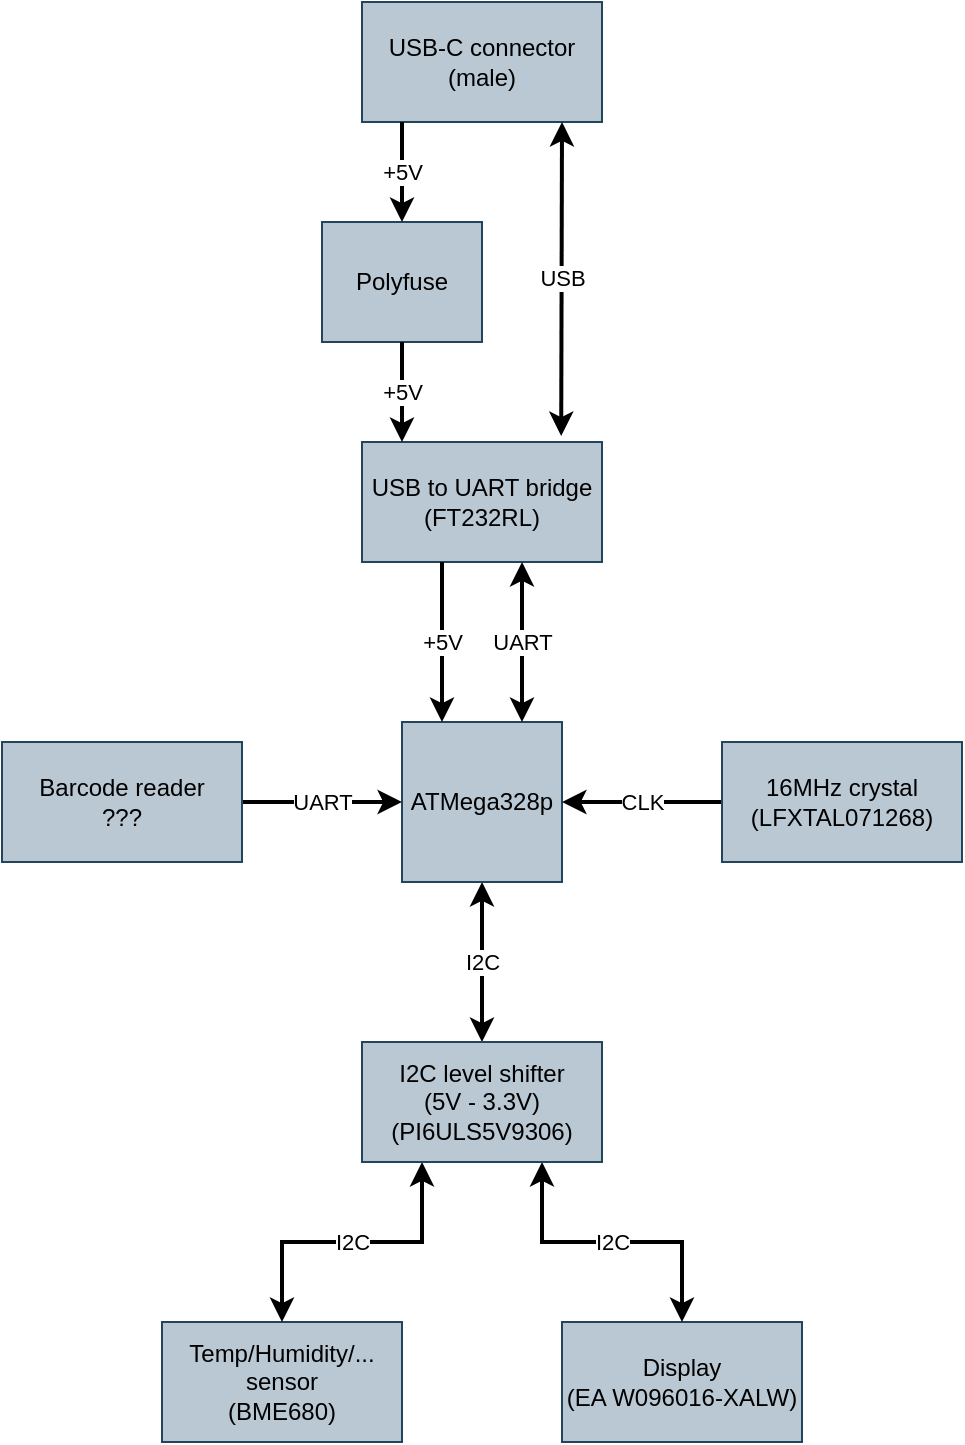 <mxfile version="20.8.20" type="device"><diagram name="Page-1" id="b-2SWCQ-DJqWMEEKV22X"><mxGraphModel dx="1050" dy="541" grid="1" gridSize="10" guides="1" tooltips="1" connect="1" arrows="1" fold="1" page="1" pageScale="1" pageWidth="850" pageHeight="1100" math="0" shadow="0"><root><mxCell id="0"/><mxCell id="1" parent="0"/><mxCell id="Fvl1jaqskRdCDuDoKpiO-5" value="I2C" style="edgeStyle=orthogonalEdgeStyle;rounded=0;orthogonalLoop=1;jettySize=auto;html=1;startArrow=classic;startFill=1;endArrow=classic;endFill=1;strokeWidth=2;" parent="1" source="pktKvAscEAZRkxxUJ6Ln-1" target="Fvl1jaqskRdCDuDoKpiO-4" edge="1"><mxGeometry relative="1" as="geometry"/></mxCell><mxCell id="pktKvAscEAZRkxxUJ6Ln-1" value="ATMega328p" style="whiteSpace=wrap;html=1;aspect=fixed;fillColor=#bac8d3;strokeColor=#23445d;" parent="1" vertex="1"><mxGeometry x="360" y="400" width="80" height="80" as="geometry"/></mxCell><mxCell id="pktKvAscEAZRkxxUJ6Ln-2" value="USB-C connector&lt;br&gt;(male)" style="rounded=0;whiteSpace=wrap;html=1;fillColor=#bac8d3;strokeColor=#23445d;" parent="1" vertex="1"><mxGeometry x="340" y="40" width="120" height="60" as="geometry"/></mxCell><mxCell id="pktKvAscEAZRkxxUJ6Ln-5" value="USB to UART bridge&lt;br&gt;(FT232RL)" style="rounded=0;whiteSpace=wrap;html=1;fillColor=#bac8d3;strokeColor=#23445d;" parent="1" vertex="1"><mxGeometry x="340" y="260" width="120" height="60" as="geometry"/></mxCell><mxCell id="pktKvAscEAZRkxxUJ6Ln-7" value="Polyfuse" style="rounded=0;whiteSpace=wrap;html=1;fillColor=#bac8d3;strokeColor=#23445d;" parent="1" vertex="1"><mxGeometry x="320" y="150" width="80" height="60" as="geometry"/></mxCell><mxCell id="pktKvAscEAZRkxxUJ6Ln-9" value="UART" style="endArrow=classic;html=1;rounded=0;entryX=0.75;entryY=0;entryDx=0;entryDy=0;startArrow=classic;startFill=1;strokeWidth=2;" parent="1" target="pktKvAscEAZRkxxUJ6Ln-1" edge="1"><mxGeometry width="50" height="50" relative="1" as="geometry"><mxPoint x="420" y="320" as="sourcePoint"/><mxPoint x="450" y="390" as="targetPoint"/></mxGeometry></mxCell><mxCell id="pktKvAscEAZRkxxUJ6Ln-10" value="+5V" style="endArrow=classic;html=1;rounded=0;entryX=0.75;entryY=0;entryDx=0;entryDy=0;strokeWidth=2;" parent="1" edge="1"><mxGeometry width="50" height="50" relative="1" as="geometry"><mxPoint x="380" y="320" as="sourcePoint"/><mxPoint x="380" y="400" as="targetPoint"/></mxGeometry></mxCell><mxCell id="pktKvAscEAZRkxxUJ6Ln-11" value="+5V" style="endArrow=classic;html=1;rounded=0;strokeWidth=2;" parent="1" edge="1"><mxGeometry width="50" height="50" relative="1" as="geometry"><mxPoint x="360" y="100" as="sourcePoint"/><mxPoint x="360" y="150" as="targetPoint"/></mxGeometry></mxCell><mxCell id="pktKvAscEAZRkxxUJ6Ln-15" value="+5V" style="endArrow=classic;html=1;rounded=0;strokeWidth=2;" parent="1" edge="1"><mxGeometry width="50" height="50" relative="1" as="geometry"><mxPoint x="360" y="210" as="sourcePoint"/><mxPoint x="360" y="260" as="targetPoint"/></mxGeometry></mxCell><mxCell id="pktKvAscEAZRkxxUJ6Ln-16" value="USB" style="endArrow=classic;html=1;rounded=0;entryX=0.83;entryY=-0.05;entryDx=0;entryDy=0;entryPerimeter=0;startArrow=classic;startFill=1;strokeWidth=2;" parent="1" target="pktKvAscEAZRkxxUJ6Ln-5" edge="1"><mxGeometry width="50" height="50" relative="1" as="geometry"><mxPoint x="440" y="100" as="sourcePoint"/><mxPoint x="440" y="180" as="targetPoint"/></mxGeometry></mxCell><mxCell id="pktKvAscEAZRkxxUJ6Ln-17" value="Temp/Humidity/... sensor&lt;br&gt;(BME680)" style="rounded=0;whiteSpace=wrap;html=1;fillColor=#bac8d3;strokeColor=#23445d;" parent="1" vertex="1"><mxGeometry x="240" y="700" width="120" height="60" as="geometry"/></mxCell><mxCell id="Fvl1jaqskRdCDuDoKpiO-3" value="CLK" style="edgeStyle=orthogonalEdgeStyle;rounded=0;orthogonalLoop=1;jettySize=auto;html=1;startArrow=none;startFill=0;endArrow=classic;endFill=1;strokeWidth=2;" parent="1" source="pktKvAscEAZRkxxUJ6Ln-22" target="pktKvAscEAZRkxxUJ6Ln-1" edge="1"><mxGeometry relative="1" as="geometry"/></mxCell><mxCell id="pktKvAscEAZRkxxUJ6Ln-22" value="16MHz crystal&lt;br&gt;(LFXTAL071268)" style="rounded=0;whiteSpace=wrap;html=1;fillColor=#bac8d3;strokeColor=#23445d;" parent="1" vertex="1"><mxGeometry x="520" y="410" width="120" height="60" as="geometry"/></mxCell><mxCell id="pktKvAscEAZRkxxUJ6Ln-25" value="UART" style="edgeStyle=orthogonalEdgeStyle;rounded=0;orthogonalLoop=1;jettySize=auto;html=1;startArrow=none;startFill=0;endArrow=classic;endFill=1;strokeWidth=2;" parent="1" source="pktKvAscEAZRkxxUJ6Ln-24" target="pktKvAscEAZRkxxUJ6Ln-1" edge="1"><mxGeometry relative="1" as="geometry"/></mxCell><mxCell id="pktKvAscEAZRkxxUJ6Ln-24" value="Barcode reader&lt;br&gt;???" style="rounded=0;whiteSpace=wrap;html=1;fillColor=#bac8d3;strokeColor=#23445d;" parent="1" vertex="1"><mxGeometry x="160" y="410" width="120" height="60" as="geometry"/></mxCell><mxCell id="pktKvAscEAZRkxxUJ6Ln-27" value="Display&lt;br&gt;(EA W096016-XALW)" style="rounded=0;whiteSpace=wrap;html=1;fillColor=#bac8d3;strokeColor=#23445d;" parent="1" vertex="1"><mxGeometry x="440" y="700" width="120" height="60" as="geometry"/></mxCell><mxCell id="Fvl1jaqskRdCDuDoKpiO-6" value="I2C" style="edgeStyle=orthogonalEdgeStyle;rounded=0;orthogonalLoop=1;jettySize=auto;html=1;exitX=0.25;exitY=1;exitDx=0;exitDy=0;entryX=0.5;entryY=0;entryDx=0;entryDy=0;startArrow=classic;startFill=1;endArrow=classic;endFill=1;strokeWidth=2;" parent="1" source="Fvl1jaqskRdCDuDoKpiO-4" target="pktKvAscEAZRkxxUJ6Ln-17" edge="1"><mxGeometry relative="1" as="geometry"/></mxCell><mxCell id="Fvl1jaqskRdCDuDoKpiO-7" value="I2C" style="edgeStyle=orthogonalEdgeStyle;rounded=0;orthogonalLoop=1;jettySize=auto;html=1;exitX=0.75;exitY=1;exitDx=0;exitDy=0;entryX=0.5;entryY=0;entryDx=0;entryDy=0;startArrow=classic;startFill=1;endArrow=classic;endFill=1;strokeWidth=2;" parent="1" source="Fvl1jaqskRdCDuDoKpiO-4" target="pktKvAscEAZRkxxUJ6Ln-27" edge="1"><mxGeometry relative="1" as="geometry"/></mxCell><mxCell id="Fvl1jaqskRdCDuDoKpiO-4" value="I2C level shifter&lt;br&gt;(5V - 3.3V)&lt;br&gt;(PI6ULS5V9306)" style="rounded=0;whiteSpace=wrap;html=1;fillColor=#bac8d3;strokeColor=#23445d;" parent="1" vertex="1"><mxGeometry x="340" y="560" width="120" height="60" as="geometry"/></mxCell></root></mxGraphModel></diagram></mxfile>